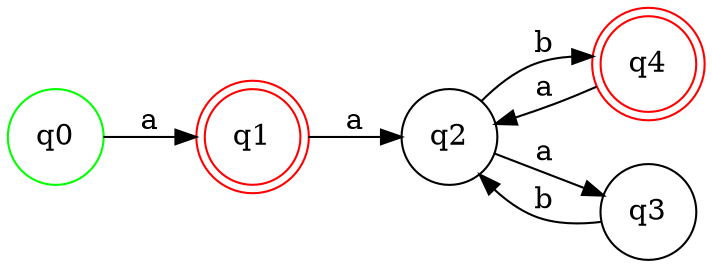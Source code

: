 digraph G{
  rankdir=LR;
  node [shape = doublecircle] q1, q4;
  node [shape = circle];
  q0 [color = green];
  q1, q4[color = red];

  q0 -> q1 [label = "a"];
  q1 -> q2 [label = "a"];

  q2 -> q4 [label = "b"];
  q4 -> q2 [label = "a"];
  
  q2 -> q3 [label = "a"];
  q3 -> q2 [label = "b"];    
}


